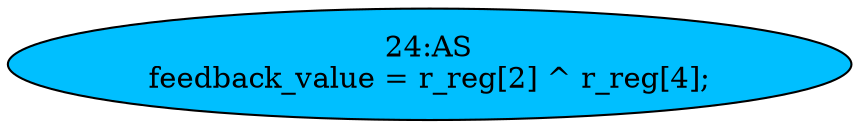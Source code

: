 strict digraph "" {
	node [label="\N"];
	"24:AS"	[ast="<pyverilog.vparser.ast.Assign object at 0x7f1b9a597f90>",
		def_var="['feedback_value']",
		fillcolor=deepskyblue,
		label="24:AS
feedback_value = r_reg[2] ^ r_reg[4];",
		statements="[]",
		style=filled,
		typ=Assign,
		use_var="['r_reg', 'r_reg']"];
}
